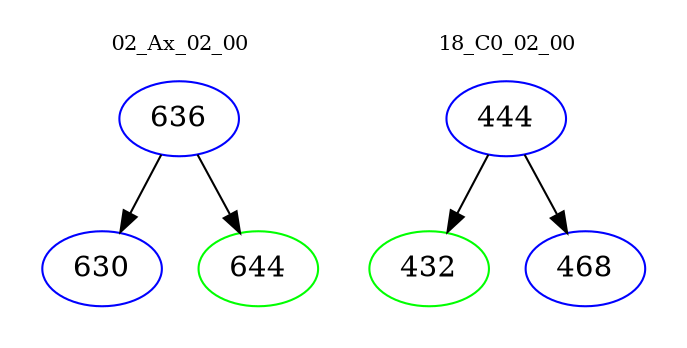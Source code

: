 digraph{
subgraph cluster_0 {
color = white
label = "02_Ax_02_00";
fontsize=10;
T0_636 [label="636", color="blue"]
T0_636 -> T0_630 [color="black"]
T0_630 [label="630", color="blue"]
T0_636 -> T0_644 [color="black"]
T0_644 [label="644", color="green"]
}
subgraph cluster_1 {
color = white
label = "18_C0_02_00";
fontsize=10;
T1_444 [label="444", color="blue"]
T1_444 -> T1_432 [color="black"]
T1_432 [label="432", color="green"]
T1_444 -> T1_468 [color="black"]
T1_468 [label="468", color="blue"]
}
}
